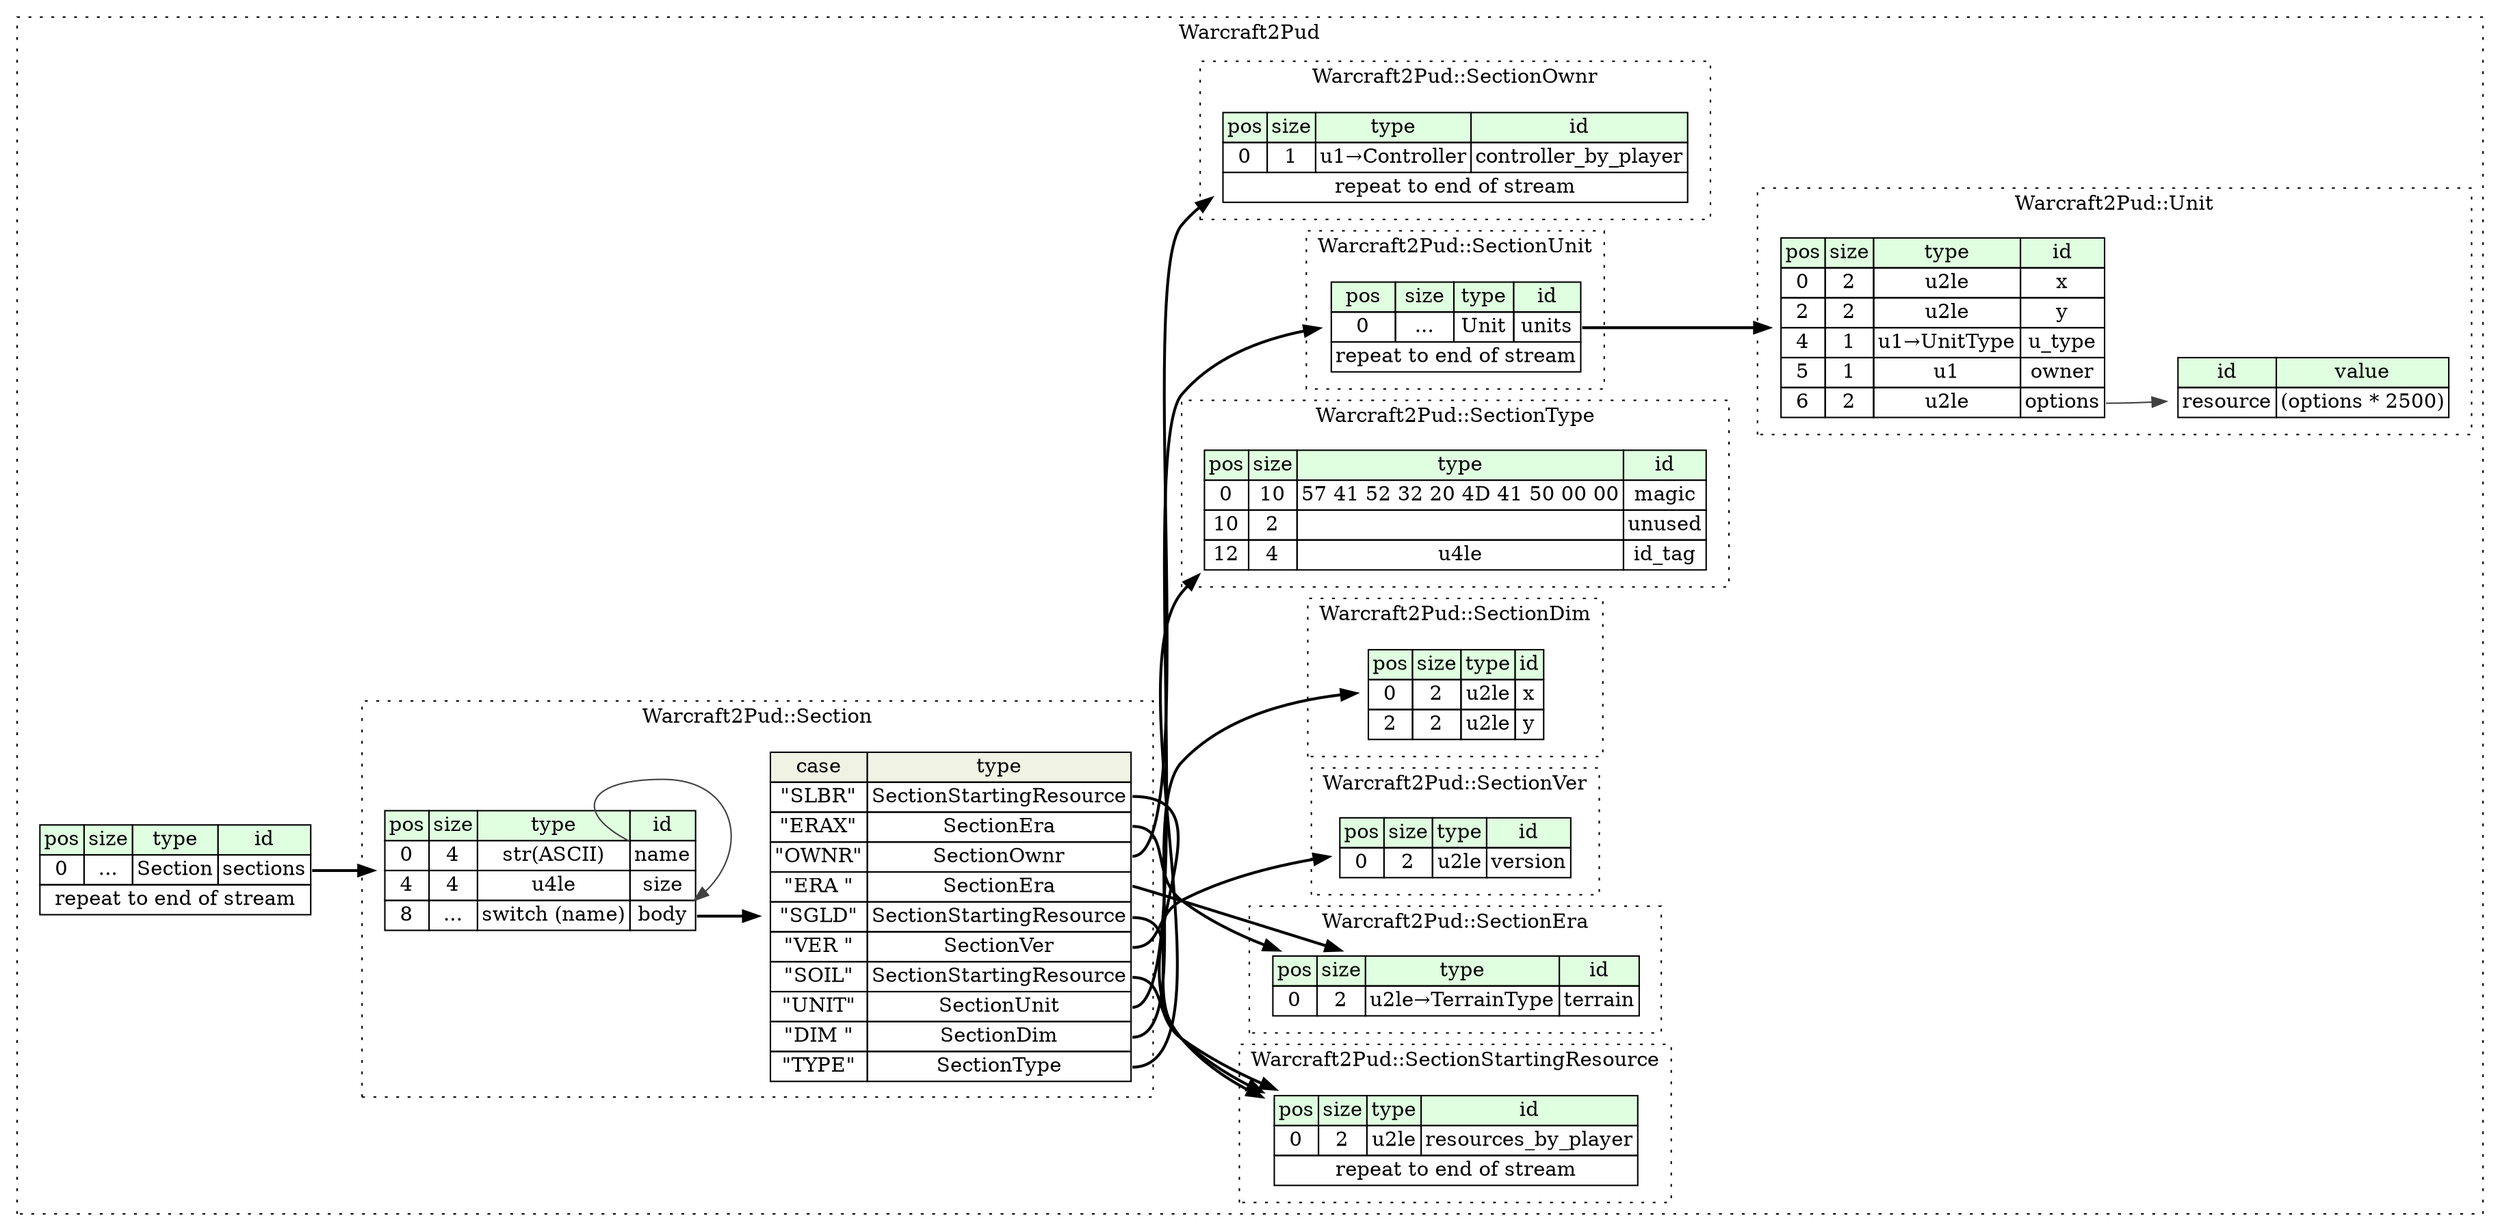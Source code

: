 digraph {
	rankdir=LR;
	node [shape=plaintext];
	subgraph cluster__warcraft_2_pud {
		label="Warcraft2Pud";
		graph[style=dotted];

		warcraft_2_pud__seq [label=<<TABLE BORDER="0" CELLBORDER="1" CELLSPACING="0">
			<TR><TD BGCOLOR="#E0FFE0">pos</TD><TD BGCOLOR="#E0FFE0">size</TD><TD BGCOLOR="#E0FFE0">type</TD><TD BGCOLOR="#E0FFE0">id</TD></TR>
			<TR><TD PORT="sections_pos">0</TD><TD PORT="sections_size">...</TD><TD>Section</TD><TD PORT="sections_type">sections</TD></TR>
			<TR><TD COLSPAN="4" PORT="sections__repeat">repeat to end of stream</TD></TR>
		</TABLE>>];
		subgraph cluster__section_starting_resource {
			label="Warcraft2Pud::SectionStartingResource";
			graph[style=dotted];

			section_starting_resource__seq [label=<<TABLE BORDER="0" CELLBORDER="1" CELLSPACING="0">
				<TR><TD BGCOLOR="#E0FFE0">pos</TD><TD BGCOLOR="#E0FFE0">size</TD><TD BGCOLOR="#E0FFE0">type</TD><TD BGCOLOR="#E0FFE0">id</TD></TR>
				<TR><TD PORT="resources_by_player_pos">0</TD><TD PORT="resources_by_player_size">2</TD><TD>u2le</TD><TD PORT="resources_by_player_type">resources_by_player</TD></TR>
				<TR><TD COLSPAN="4" PORT="resources_by_player__repeat">repeat to end of stream</TD></TR>
			</TABLE>>];
		}
		subgraph cluster__section_era {
			label="Warcraft2Pud::SectionEra";
			graph[style=dotted];

			section_era__seq [label=<<TABLE BORDER="0" CELLBORDER="1" CELLSPACING="0">
				<TR><TD BGCOLOR="#E0FFE0">pos</TD><TD BGCOLOR="#E0FFE0">size</TD><TD BGCOLOR="#E0FFE0">type</TD><TD BGCOLOR="#E0FFE0">id</TD></TR>
				<TR><TD PORT="terrain_pos">0</TD><TD PORT="terrain_size">2</TD><TD>u2le→TerrainType</TD><TD PORT="terrain_type">terrain</TD></TR>
			</TABLE>>];
		}
		subgraph cluster__section_ver {
			label="Warcraft2Pud::SectionVer";
			graph[style=dotted];

			section_ver__seq [label=<<TABLE BORDER="0" CELLBORDER="1" CELLSPACING="0">
				<TR><TD BGCOLOR="#E0FFE0">pos</TD><TD BGCOLOR="#E0FFE0">size</TD><TD BGCOLOR="#E0FFE0">type</TD><TD BGCOLOR="#E0FFE0">id</TD></TR>
				<TR><TD PORT="version_pos">0</TD><TD PORT="version_size">2</TD><TD>u2le</TD><TD PORT="version_type">version</TD></TR>
			</TABLE>>];
		}
		subgraph cluster__section_dim {
			label="Warcraft2Pud::SectionDim";
			graph[style=dotted];

			section_dim__seq [label=<<TABLE BORDER="0" CELLBORDER="1" CELLSPACING="0">
				<TR><TD BGCOLOR="#E0FFE0">pos</TD><TD BGCOLOR="#E0FFE0">size</TD><TD BGCOLOR="#E0FFE0">type</TD><TD BGCOLOR="#E0FFE0">id</TD></TR>
				<TR><TD PORT="x_pos">0</TD><TD PORT="x_size">2</TD><TD>u2le</TD><TD PORT="x_type">x</TD></TR>
				<TR><TD PORT="y_pos">2</TD><TD PORT="y_size">2</TD><TD>u2le</TD><TD PORT="y_type">y</TD></TR>
			</TABLE>>];
		}
		subgraph cluster__section_type {
			label="Warcraft2Pud::SectionType";
			graph[style=dotted];

			section_type__seq [label=<<TABLE BORDER="0" CELLBORDER="1" CELLSPACING="0">
				<TR><TD BGCOLOR="#E0FFE0">pos</TD><TD BGCOLOR="#E0FFE0">size</TD><TD BGCOLOR="#E0FFE0">type</TD><TD BGCOLOR="#E0FFE0">id</TD></TR>
				<TR><TD PORT="magic_pos">0</TD><TD PORT="magic_size">10</TD><TD>57 41 52 32 20 4D 41 50 00 00</TD><TD PORT="magic_type">magic</TD></TR>
				<TR><TD PORT="unused_pos">10</TD><TD PORT="unused_size">2</TD><TD></TD><TD PORT="unused_type">unused</TD></TR>
				<TR><TD PORT="id_tag_pos">12</TD><TD PORT="id_tag_size">4</TD><TD>u4le</TD><TD PORT="id_tag_type">id_tag</TD></TR>
			</TABLE>>];
		}
		subgraph cluster__section_unit {
			label="Warcraft2Pud::SectionUnit";
			graph[style=dotted];

			section_unit__seq [label=<<TABLE BORDER="0" CELLBORDER="1" CELLSPACING="0">
				<TR><TD BGCOLOR="#E0FFE0">pos</TD><TD BGCOLOR="#E0FFE0">size</TD><TD BGCOLOR="#E0FFE0">type</TD><TD BGCOLOR="#E0FFE0">id</TD></TR>
				<TR><TD PORT="units_pos">0</TD><TD PORT="units_size">...</TD><TD>Unit</TD><TD PORT="units_type">units</TD></TR>
				<TR><TD COLSPAN="4" PORT="units__repeat">repeat to end of stream</TD></TR>
			</TABLE>>];
		}
		subgraph cluster__section {
			label="Warcraft2Pud::Section";
			graph[style=dotted];

			section__seq [label=<<TABLE BORDER="0" CELLBORDER="1" CELLSPACING="0">
				<TR><TD BGCOLOR="#E0FFE0">pos</TD><TD BGCOLOR="#E0FFE0">size</TD><TD BGCOLOR="#E0FFE0">type</TD><TD BGCOLOR="#E0FFE0">id</TD></TR>
				<TR><TD PORT="name_pos">0</TD><TD PORT="name_size">4</TD><TD>str(ASCII)</TD><TD PORT="name_type">name</TD></TR>
				<TR><TD PORT="size_pos">4</TD><TD PORT="size_size">4</TD><TD>u4le</TD><TD PORT="size_type">size</TD></TR>
				<TR><TD PORT="body_pos">8</TD><TD PORT="body_size">...</TD><TD>switch (name)</TD><TD PORT="body_type">body</TD></TR>
			</TABLE>>];
section__seq_body_switch [label=<<TABLE BORDER="0" CELLBORDER="1" CELLSPACING="0">
	<TR><TD BGCOLOR="#F0F2E4">case</TD><TD BGCOLOR="#F0F2E4">type</TD></TR>
	<TR><TD>&quot;SLBR&quot;</TD><TD PORT="case0">SectionStartingResource</TD></TR>
	<TR><TD>&quot;ERAX&quot;</TD><TD PORT="case1">SectionEra</TD></TR>
	<TR><TD>&quot;OWNR&quot;</TD><TD PORT="case2">SectionOwnr</TD></TR>
	<TR><TD>&quot;ERA &quot;</TD><TD PORT="case3">SectionEra</TD></TR>
	<TR><TD>&quot;SGLD&quot;</TD><TD PORT="case4">SectionStartingResource</TD></TR>
	<TR><TD>&quot;VER &quot;</TD><TD PORT="case5">SectionVer</TD></TR>
	<TR><TD>&quot;SOIL&quot;</TD><TD PORT="case6">SectionStartingResource</TD></TR>
	<TR><TD>&quot;UNIT&quot;</TD><TD PORT="case7">SectionUnit</TD></TR>
	<TR><TD>&quot;DIM &quot;</TD><TD PORT="case8">SectionDim</TD></TR>
	<TR><TD>&quot;TYPE&quot;</TD><TD PORT="case9">SectionType</TD></TR>
</TABLE>>];
		}
		subgraph cluster__section_ownr {
			label="Warcraft2Pud::SectionOwnr";
			graph[style=dotted];

			section_ownr__seq [label=<<TABLE BORDER="0" CELLBORDER="1" CELLSPACING="0">
				<TR><TD BGCOLOR="#E0FFE0">pos</TD><TD BGCOLOR="#E0FFE0">size</TD><TD BGCOLOR="#E0FFE0">type</TD><TD BGCOLOR="#E0FFE0">id</TD></TR>
				<TR><TD PORT="controller_by_player_pos">0</TD><TD PORT="controller_by_player_size">1</TD><TD>u1→Controller</TD><TD PORT="controller_by_player_type">controller_by_player</TD></TR>
				<TR><TD COLSPAN="4" PORT="controller_by_player__repeat">repeat to end of stream</TD></TR>
			</TABLE>>];
		}
		subgraph cluster__unit {
			label="Warcraft2Pud::Unit";
			graph[style=dotted];

			unit__seq [label=<<TABLE BORDER="0" CELLBORDER="1" CELLSPACING="0">
				<TR><TD BGCOLOR="#E0FFE0">pos</TD><TD BGCOLOR="#E0FFE0">size</TD><TD BGCOLOR="#E0FFE0">type</TD><TD BGCOLOR="#E0FFE0">id</TD></TR>
				<TR><TD PORT="x_pos">0</TD><TD PORT="x_size">2</TD><TD>u2le</TD><TD PORT="x_type">x</TD></TR>
				<TR><TD PORT="y_pos">2</TD><TD PORT="y_size">2</TD><TD>u2le</TD><TD PORT="y_type">y</TD></TR>
				<TR><TD PORT="u_type_pos">4</TD><TD PORT="u_type_size">1</TD><TD>u1→UnitType</TD><TD PORT="u_type_type">u_type</TD></TR>
				<TR><TD PORT="owner_pos">5</TD><TD PORT="owner_size">1</TD><TD>u1</TD><TD PORT="owner_type">owner</TD></TR>
				<TR><TD PORT="options_pos">6</TD><TD PORT="options_size">2</TD><TD>u2le</TD><TD PORT="options_type">options</TD></TR>
			</TABLE>>];
			unit__inst__resource [label=<<TABLE BORDER="0" CELLBORDER="1" CELLSPACING="0">
				<TR><TD BGCOLOR="#E0FFE0">id</TD><TD BGCOLOR="#E0FFE0">value</TD></TR>
				<TR><TD>resource</TD><TD>(options * 2500)</TD></TR>
			</TABLE>>];
		}
	}
	warcraft_2_pud__seq:sections_type -> section__seq [style=bold];
	section_unit__seq:units_type -> unit__seq [style=bold];
	section__seq:body_type -> section__seq_body_switch [style=bold];
	section__seq_body_switch:case0 -> section_starting_resource__seq [style=bold];
	section__seq_body_switch:case1 -> section_era__seq [style=bold];
	section__seq_body_switch:case2 -> section_ownr__seq [style=bold];
	section__seq_body_switch:case3 -> section_era__seq [style=bold];
	section__seq_body_switch:case4 -> section_starting_resource__seq [style=bold];
	section__seq_body_switch:case5 -> section_ver__seq [style=bold];
	section__seq_body_switch:case6 -> section_starting_resource__seq [style=bold];
	section__seq_body_switch:case7 -> section_unit__seq [style=bold];
	section__seq_body_switch:case8 -> section_dim__seq [style=bold];
	section__seq_body_switch:case9 -> section_type__seq [style=bold];
	section__seq:name_type -> section__seq:body_type [color="#404040"];
	unit__seq:options_type -> unit__inst__resource [color="#404040"];
}
